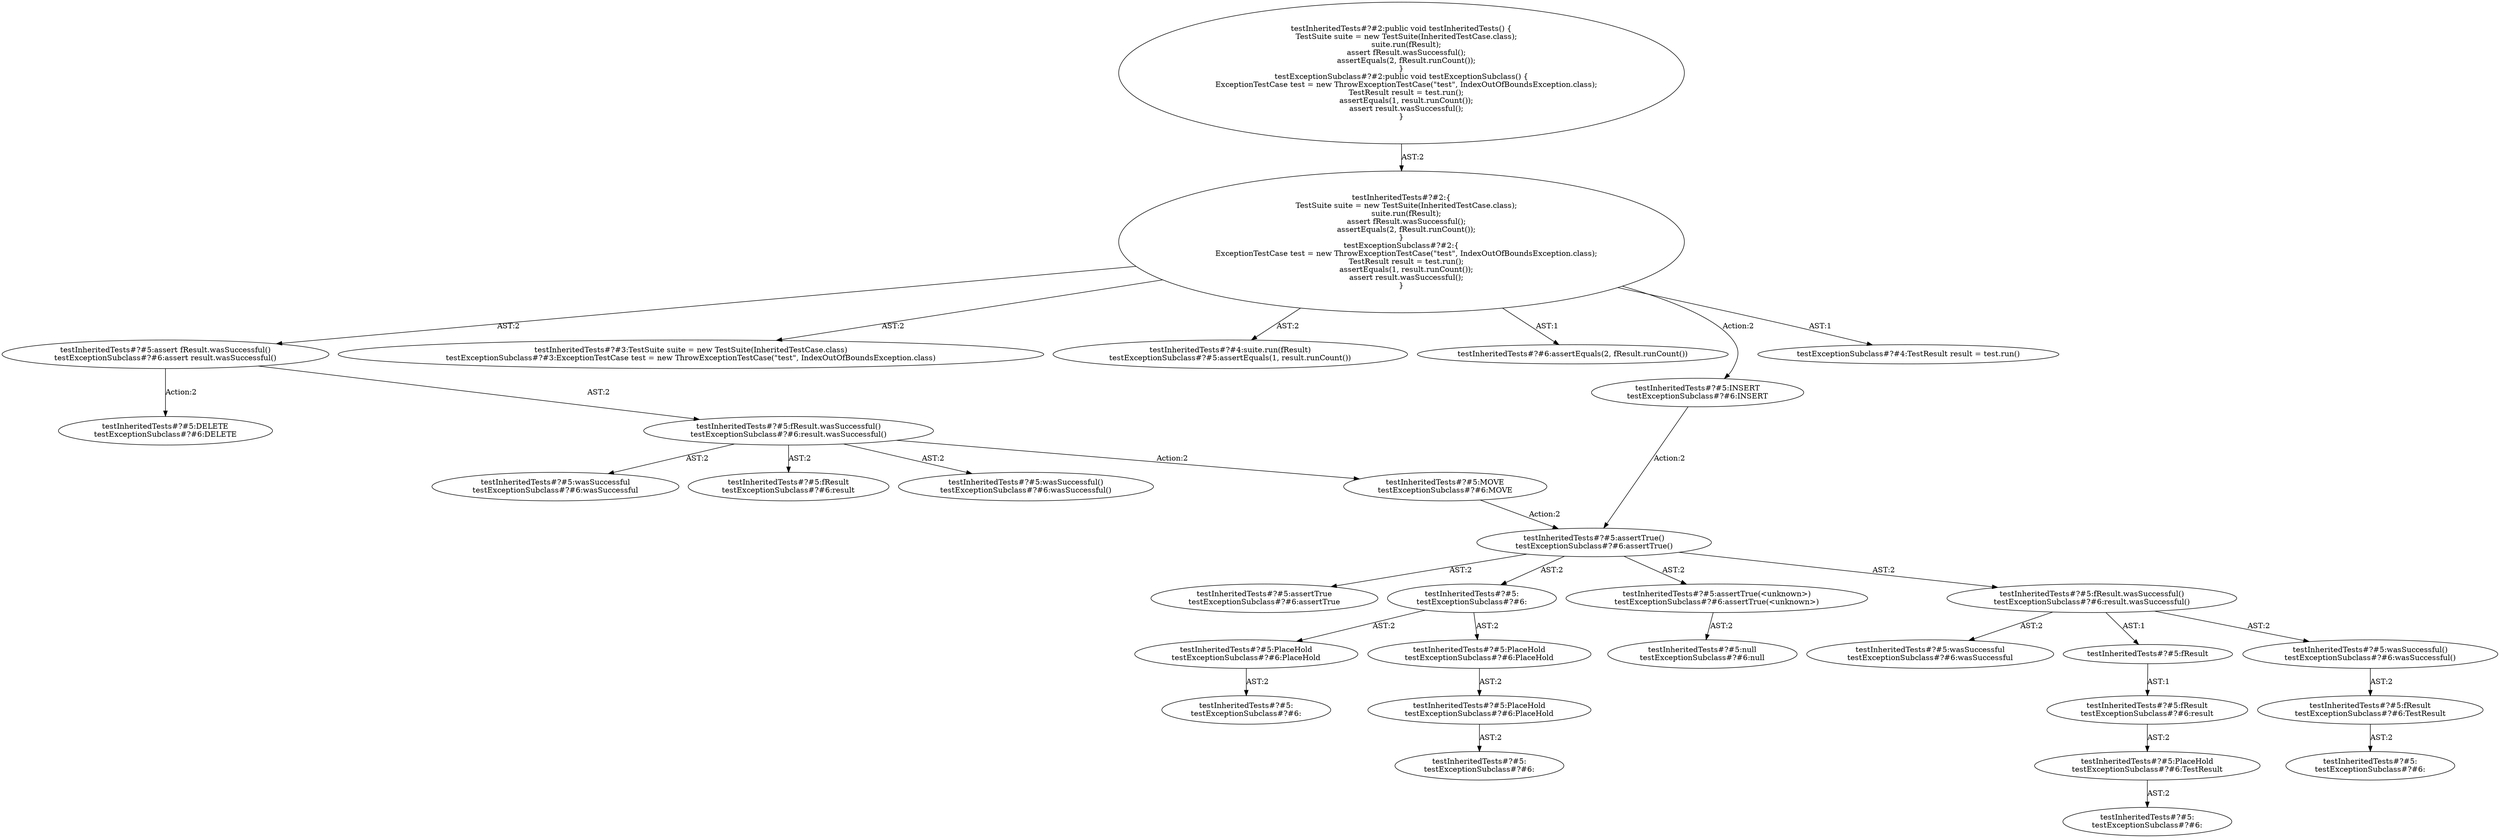 digraph "Pattern" {
0 [label="testInheritedTests#?#5:DELETE
testExceptionSubclass#?#6:DELETE" shape=ellipse]
1 [label="testInheritedTests#?#5:assert fResult.wasSuccessful()
testExceptionSubclass#?#6:assert result.wasSuccessful()" shape=ellipse]
2 [label="testInheritedTests#?#2:\{
    TestSuite suite = new TestSuite(InheritedTestCase.class);
    suite.run(fResult);
    assert fResult.wasSuccessful();
    assertEquals(2, fResult.runCount());
\}
testExceptionSubclass#?#2:\{
    ExceptionTestCase test = new ThrowExceptionTestCase(\"test\", IndexOutOfBoundsException.class);
    TestResult result = test.run();
    assertEquals(1, result.runCount());
    assert result.wasSuccessful();
\}" shape=ellipse]
3 [label="testInheritedTests#?#2:public void testInheritedTests() \{
    TestSuite suite = new TestSuite(InheritedTestCase.class);
    suite.run(fResult);
    assert fResult.wasSuccessful();
    assertEquals(2, fResult.runCount());
\}
testExceptionSubclass#?#2:public void testExceptionSubclass() \{
    ExceptionTestCase test = new ThrowExceptionTestCase(\"test\", IndexOutOfBoundsException.class);
    TestResult result = test.run();
    assertEquals(1, result.runCount());
    assert result.wasSuccessful();
\}" shape=ellipse]
4 [label="testInheritedTests#?#3:TestSuite suite = new TestSuite(InheritedTestCase.class)
testExceptionSubclass#?#3:ExceptionTestCase test = new ThrowExceptionTestCase(\"test\", IndexOutOfBoundsException.class)" shape=ellipse]
5 [label="testInheritedTests#?#4:suite.run(fResult)
testExceptionSubclass#?#5:assertEquals(1, result.runCount())" shape=ellipse]
6 [label="testInheritedTests#?#6:assertEquals(2, fResult.runCount())" shape=ellipse]
7 [label="testInheritedTests#?#5:INSERT
testExceptionSubclass#?#6:INSERT" shape=ellipse]
8 [label="testInheritedTests#?#5:assertTrue()
testExceptionSubclass#?#6:assertTrue()" shape=ellipse]
9 [label="testInheritedTests#?#5:assertTrue
testExceptionSubclass#?#6:assertTrue" shape=ellipse]
10 [label="testInheritedTests#?#5:
testExceptionSubclass#?#6:" shape=ellipse]
11 [label="testInheritedTests#?#5:PlaceHold
testExceptionSubclass#?#6:PlaceHold" shape=ellipse]
12 [label="testInheritedTests#?#5:
testExceptionSubclass#?#6:" shape=ellipse]
13 [label="testInheritedTests#?#5:PlaceHold
testExceptionSubclass#?#6:PlaceHold" shape=ellipse]
14 [label="testInheritedTests#?#5:PlaceHold
testExceptionSubclass#?#6:PlaceHold" shape=ellipse]
15 [label="testInheritedTests#?#5:
testExceptionSubclass#?#6:" shape=ellipse]
16 [label="testInheritedTests#?#5:assertTrue(<unknown>)
testExceptionSubclass#?#6:assertTrue(<unknown>)" shape=ellipse]
17 [label="testInheritedTests#?#5:null
testExceptionSubclass#?#6:null" shape=ellipse]
18 [label="testInheritedTests#?#5:fResult.wasSuccessful()
testExceptionSubclass#?#6:result.wasSuccessful()" shape=ellipse]
19 [label="testInheritedTests#?#5:wasSuccessful
testExceptionSubclass#?#6:wasSuccessful" shape=ellipse]
20 [label="testInheritedTests#?#5:fResult" shape=ellipse]
21 [label="testInheritedTests#?#5:fResult
testExceptionSubclass#?#6:result" shape=ellipse]
22 [label="testInheritedTests#?#5:PlaceHold
testExceptionSubclass#?#6:TestResult" shape=ellipse]
23 [label="testInheritedTests#?#5:
testExceptionSubclass#?#6:" shape=ellipse]
24 [label="testInheritedTests#?#5:wasSuccessful()
testExceptionSubclass#?#6:wasSuccessful()" shape=ellipse]
25 [label="testInheritedTests#?#5:fResult
testExceptionSubclass#?#6:TestResult" shape=ellipse]
26 [label="testInheritedTests#?#5:
testExceptionSubclass#?#6:" shape=ellipse]
27 [label="testInheritedTests#?#5:fResult.wasSuccessful()
testExceptionSubclass#?#6:result.wasSuccessful()" shape=ellipse]
28 [label="testInheritedTests#?#5:wasSuccessful
testExceptionSubclass#?#6:wasSuccessful" shape=ellipse]
29 [label="testInheritedTests#?#5:fResult
testExceptionSubclass#?#6:result" shape=ellipse]
30 [label="testInheritedTests#?#5:wasSuccessful()
testExceptionSubclass#?#6:wasSuccessful()" shape=ellipse]
31 [label="testInheritedTests#?#5:MOVE
testExceptionSubclass#?#6:MOVE" shape=ellipse]
32 [label="testExceptionSubclass#?#4:TestResult result = test.run()" shape=ellipse]
1 -> 0 [label="Action:2"];
1 -> 27 [label="AST:2"];
2 -> 1 [label="AST:2"];
2 -> 4 [label="AST:2"];
2 -> 5 [label="AST:2"];
2 -> 6 [label="AST:1"];
2 -> 7 [label="Action:2"];
2 -> 32 [label="AST:1"];
3 -> 2 [label="AST:2"];
7 -> 8 [label="Action:2"];
8 -> 9 [label="AST:2"];
8 -> 10 [label="AST:2"];
8 -> 16 [label="AST:2"];
8 -> 18 [label="AST:2"];
10 -> 11 [label="AST:2"];
10 -> 13 [label="AST:2"];
11 -> 12 [label="AST:2"];
13 -> 14 [label="AST:2"];
14 -> 15 [label="AST:2"];
16 -> 17 [label="AST:2"];
18 -> 19 [label="AST:2"];
18 -> 20 [label="AST:1"];
18 -> 24 [label="AST:2"];
20 -> 21 [label="AST:1"];
21 -> 22 [label="AST:2"];
22 -> 23 [label="AST:2"];
24 -> 25 [label="AST:2"];
25 -> 26 [label="AST:2"];
27 -> 28 [label="AST:2"];
27 -> 29 [label="AST:2"];
27 -> 30 [label="AST:2"];
27 -> 31 [label="Action:2"];
31 -> 8 [label="Action:2"];
}